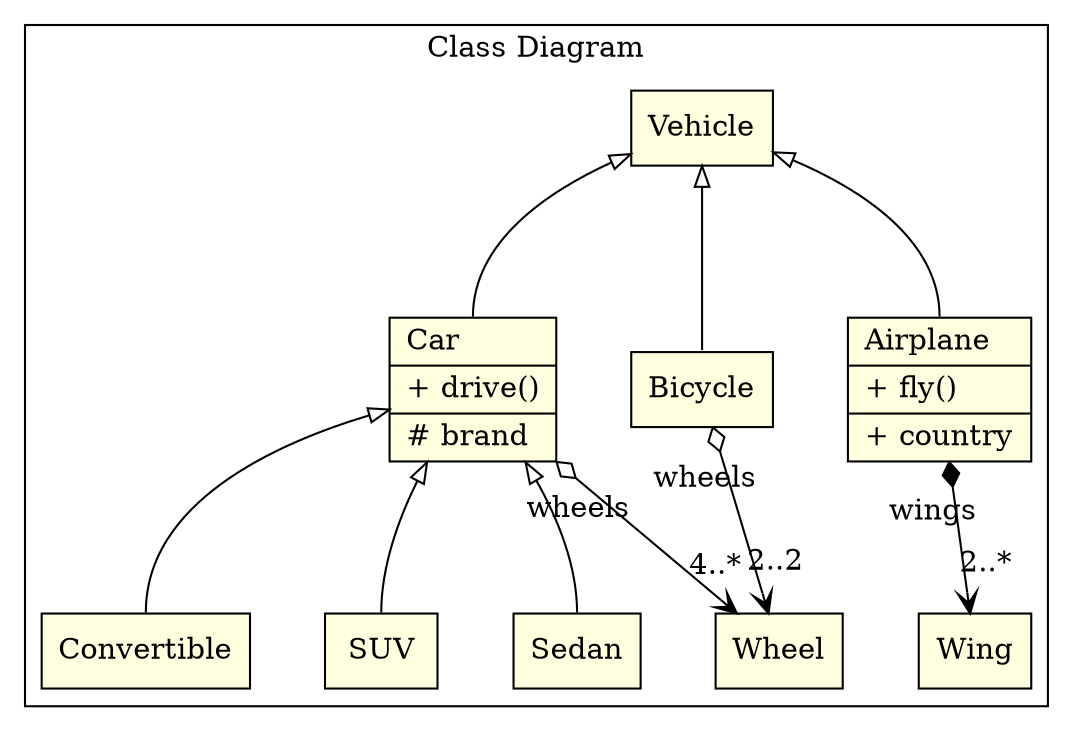 digraph "Class Diagram" {
  nodesep=0.5;
  ranksep=1.0;
  ordering=out;
  splines=spline;

  subgraph cluster_main {
    label="Class Diagram";
    labelloc=t;
    
    // classes
    node [shape=record, style=filled, fillcolor="lightyellow"];
    Convertible [label="Convertible"];
    SUV [label="SUV"];
    Wheel [label="Wheel"];
    Wing [label="Wing"];
    Vehicle [label="Vehicle"];
    Car [label="{Car\l|\
+ drive()\l\
|\
# brand\l\
}"];
    Bicycle [label="Bicycle"];
    Airplane [label="{Airplane\l|\
+ fly()\l\
|\
+ country\l\
}"];
    Sedan [label="Sedan"];

    // subtype relations (extends)
    edge [dir=back, arrowtail=empty, headport=n];
    Car -> Convertible;
    Car -> SUV;
    Vehicle -> Car;
    Vehicle -> Bicycle;
    Vehicle -> Airplane;
    Car -> Sedan;
    
    // associations
    edge [dir=normal, arrowhead=vee, headport="", labeldistance=2.5];
    Car -> Wheel [taillabel="wheels"
    , headlabel="4..*"
    , arrowtail="ediamond", dir=both
    ];
    Bicycle -> Wheel [taillabel="wheels"
    , headlabel="2..2"
    , arrowtail="ediamond", dir=both
    ];
    Airplane -> Wing [taillabel="wings"
    , headlabel="2..*"
    , arrowtail="diamond", dir=both
    ];
  }
}

/* Actifsource ID=[39f83d9a-ee7c-11ef-8f29-099ac721970d,a6d1b8c9-cedd-11de-80c2-87ac3b08f930,++BCScZeacrZZDPusAqnSj4v7YM=] */

